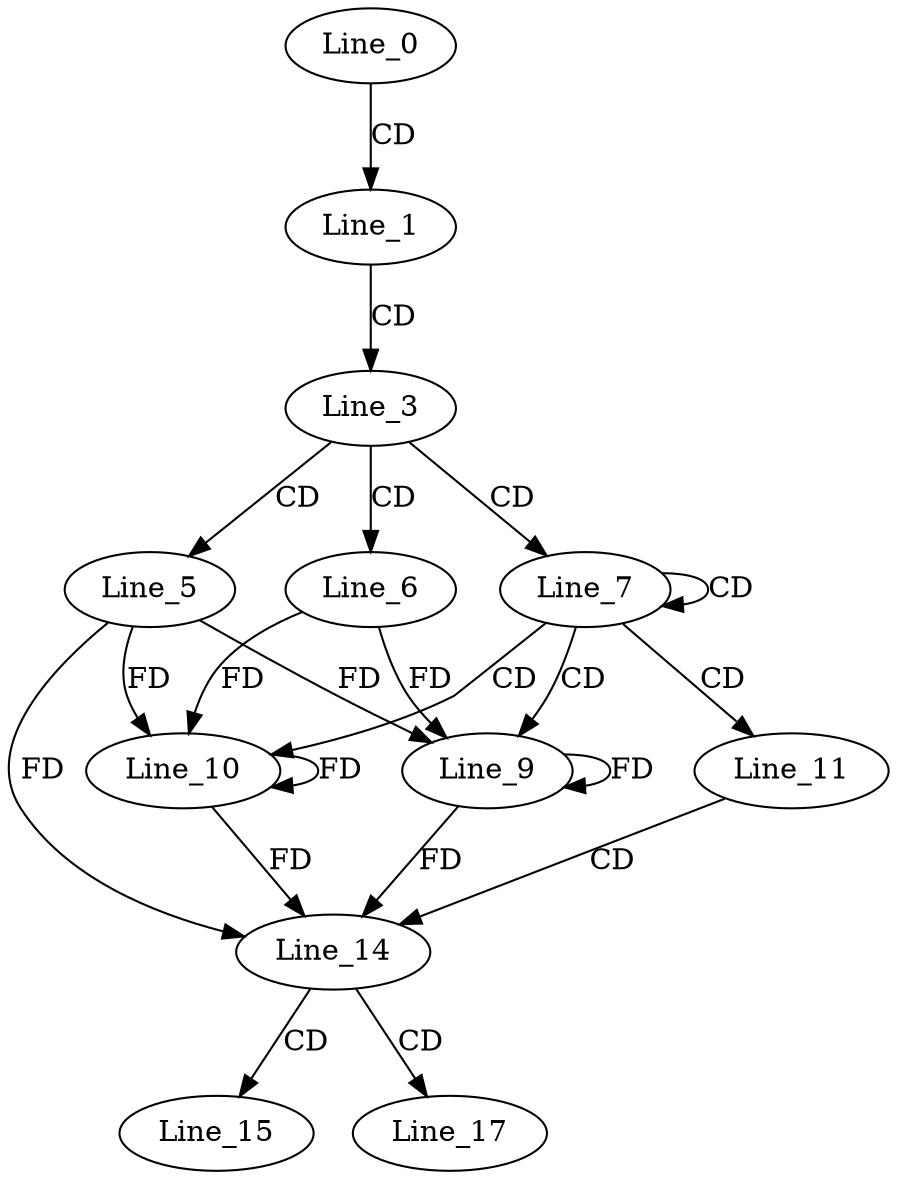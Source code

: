 digraph G {
  Line_0;
  Line_1;
  Line_3;
  Line_5;
  Line_6;
  Line_7;
  Line_9;
  Line_9;
  Line_10;
  Line_10;
  Line_11;
  Line_14;
  Line_15;
  Line_17;
  Line_0 -> Line_1 [ label="CD" ];
  Line_1 -> Line_3 [ label="CD" ];
  Line_3 -> Line_5 [ label="CD" ];
  Line_3 -> Line_6 [ label="CD" ];
  Line_3 -> Line_7 [ label="CD" ];
  Line_7 -> Line_7 [ label="CD" ];
  Line_7 -> Line_9 [ label="CD" ];
  Line_9 -> Line_9 [ label="FD" ];
  Line_5 -> Line_9 [ label="FD" ];
  Line_6 -> Line_9 [ label="FD" ];
  Line_7 -> Line_10 [ label="CD" ];
  Line_10 -> Line_10 [ label="FD" ];
  Line_5 -> Line_10 [ label="FD" ];
  Line_6 -> Line_10 [ label="FD" ];
  Line_7 -> Line_11 [ label="CD" ];
  Line_11 -> Line_14 [ label="CD" ];
  Line_9 -> Line_14 [ label="FD" ];
  Line_5 -> Line_14 [ label="FD" ];
  Line_10 -> Line_14 [ label="FD" ];
  Line_14 -> Line_15 [ label="CD" ];
  Line_14 -> Line_17 [ label="CD" ];
}
